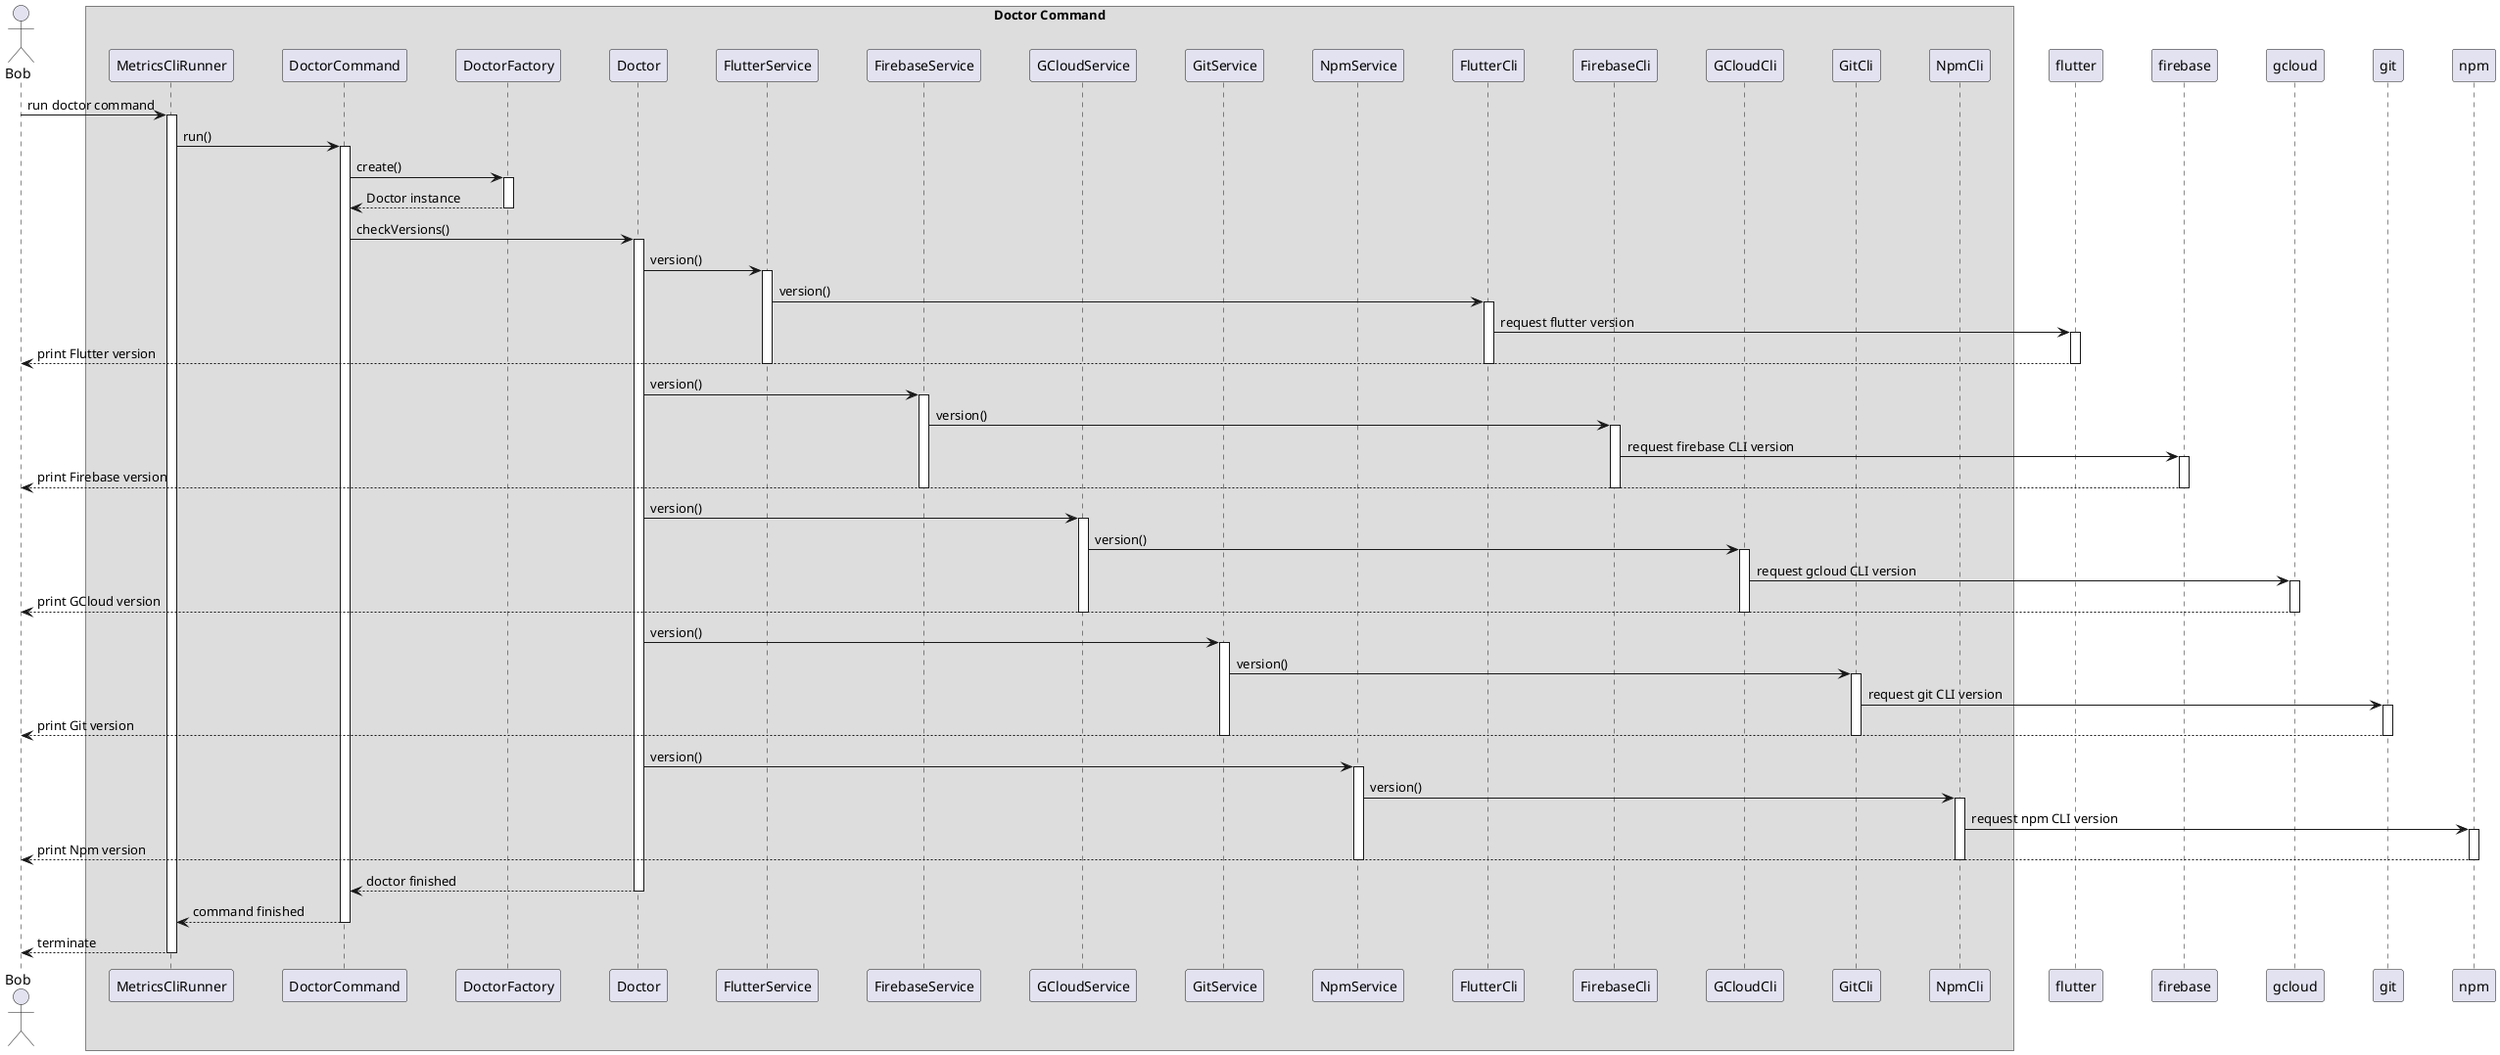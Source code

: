 @startuml doctor_command_sequence_diagram

skinparam ParticipantPadding 20
skinparam BoxPadding 10

actor Bob

box Doctor Command
participant MetricsCliRunner
participant DoctorCommand
participant DoctorFactory
participant Doctor

participant FlutterService
participant FirebaseService
participant GCloudService
participant GitService
participant NpmService

participant FlutterCli
participant FirebaseCli
participant GCloudCli
participant GitCli
participant NpmCli

end box

participant flutter
participant firebase
participant gcloud
participant git
participant npm


Bob -> MetricsCliRunner ++ : run doctor command
MetricsCliRunner -> DoctorCommand ++ : run()
DoctorCommand -> DoctorFactory ++ : create()
return Doctor instance
DoctorCommand -> Doctor ++ : checkVersions()

Doctor -> FlutterService ++ : version()
FlutterService -> FlutterCli ++ : version()
FlutterCli -> flutter ++ : request flutter version
flutter --> Bob -- : print Flutter version
FlutterService --
FlutterCli --

Doctor -> FirebaseService ++ : version()
FirebaseService -> FirebaseCli ++ : version()
FirebaseCli -> firebase ++ : request firebase CLI version
firebase --> Bob -- : print Firebase version
FirebaseService --
FirebaseCli --

Doctor -> GCloudService ++ : version()
GCloudService -> GCloudCli ++ : version()
GCloudCli -> gcloud ++ : request gcloud CLI version
gcloud --> Bob -- : print GCloud version
GCloudService --
GCloudCli --

Doctor -> GitService ++ : version()
GitService -> GitCli ++ : version()
GitCli -> git ++ : request git CLI version
git --> Bob -- : print Git version
GitService --
GitCli --

Doctor -> NpmService ++ : version()
NpmService -> NpmCli ++ : version()
NpmCli -> npm ++ : request npm CLI version
npm --> Bob -- : print Npm version
NpmService --
NpmCli --

Doctor --> DoctorCommand -- : doctor finished
DoctorCommand --> MetricsCliRunner -- : command finished

MetricsCliRunner --> Bob -- : terminate

@enduml
